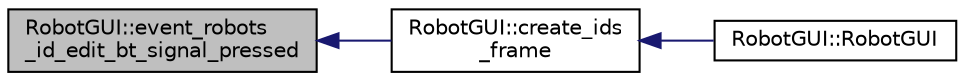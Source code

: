 digraph "RobotGUI::event_robots_id_edit_bt_signal_pressed"
{
 // INTERACTIVE_SVG=YES
  edge [fontname="Helvetica",fontsize="10",labelfontname="Helvetica",labelfontsize="10"];
  node [fontname="Helvetica",fontsize="10",shape=record];
  rankdir="LR";
  Node74 [label="RobotGUI::event_robots\l_id_edit_bt_signal_pressed",height=0.2,width=0.4,color="black", fillcolor="grey75", style="filled", fontcolor="black"];
  Node74 -> Node75 [dir="back",color="midnightblue",fontsize="10",style="solid",fontname="Helvetica"];
  Node75 [label="RobotGUI::create_ids\l_frame",height=0.2,width=0.4,color="black", fillcolor="white", style="filled",URL="$class_robot_g_u_i.html#a0aa53fbc31e2740779cb078f440a4891"];
  Node75 -> Node76 [dir="back",color="midnightblue",fontsize="10",style="solid",fontname="Helvetica"];
  Node76 [label="RobotGUI::RobotGUI",height=0.2,width=0.4,color="black", fillcolor="white", style="filled",URL="$class_robot_g_u_i.html#a6e5874c7d6304555c48b08bd9c381253"];
}
